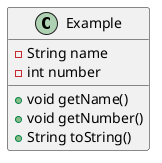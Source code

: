 @startuml
skinparam skin BlueModern
class Example {
  - String name
  - int number 
  
  +void getName()
  +void getNumber()
  +String toString()
}
@enduml
